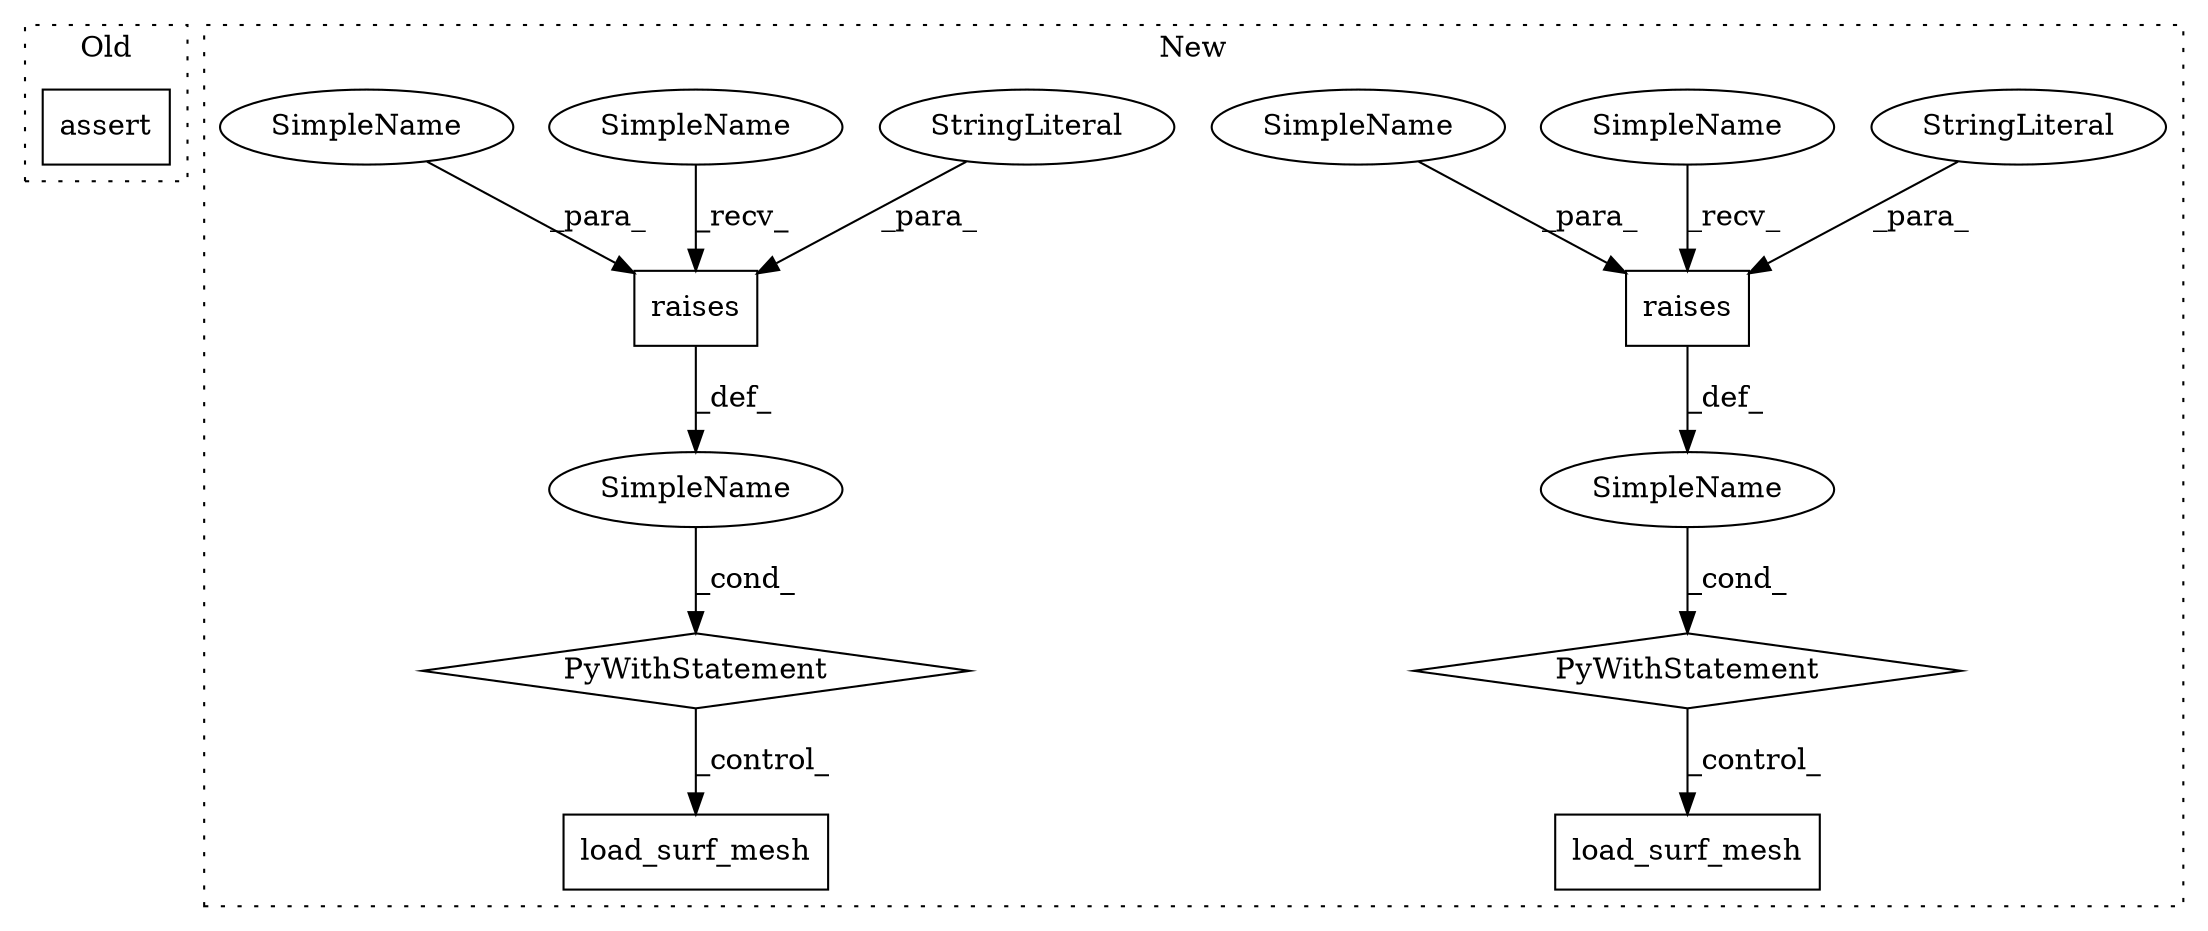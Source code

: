 digraph G {
subgraph cluster0 {
1 [label="assert" a="32" s="6562,6645" l="20,1" shape="box"];
label = "Old";
style="dotted";
}
subgraph cluster1 {
2 [label="load_surf_mesh" a="32" s="6604,6626" l="15,1" shape="box"];
3 [label="SimpleName" a="42" s="" l="" shape="ellipse"];
4 [label="PyWithStatement" a="104" s="6528,6594" l="10,2" shape="diamond"];
5 [label="raises" a="32" s="6545,6593" l="7,1" shape="box"];
6 [label="StringLiteral" a="45" s="6563" l="30" shape="ellipse"];
7 [label="raises" a="32" s="6656,6704" l="7,1" shape="box"];
8 [label="PyWithStatement" a="104" s="6639,6705" l="10,2" shape="diamond"];
9 [label="SimpleName" a="42" s="" l="" shape="ellipse"];
10 [label="load_surf_mesh" a="32" s="6715,6736" l="15,1" shape="box"];
11 [label="StringLiteral" a="45" s="6674" l="30" shape="ellipse"];
12 [label="SimpleName" a="42" s="6649" l="6" shape="ellipse"];
13 [label="SimpleName" a="42" s="6538" l="6" shape="ellipse"];
14 [label="SimpleName" a="42" s="6663" l="10" shape="ellipse"];
15 [label="SimpleName" a="42" s="6552" l="10" shape="ellipse"];
label = "New";
style="dotted";
}
3 -> 4 [label="_cond_"];
4 -> 2 [label="_control_"];
5 -> 3 [label="_def_"];
6 -> 5 [label="_para_"];
7 -> 9 [label="_def_"];
8 -> 10 [label="_control_"];
9 -> 8 [label="_cond_"];
11 -> 7 [label="_para_"];
12 -> 7 [label="_recv_"];
13 -> 5 [label="_recv_"];
14 -> 7 [label="_para_"];
15 -> 5 [label="_para_"];
}